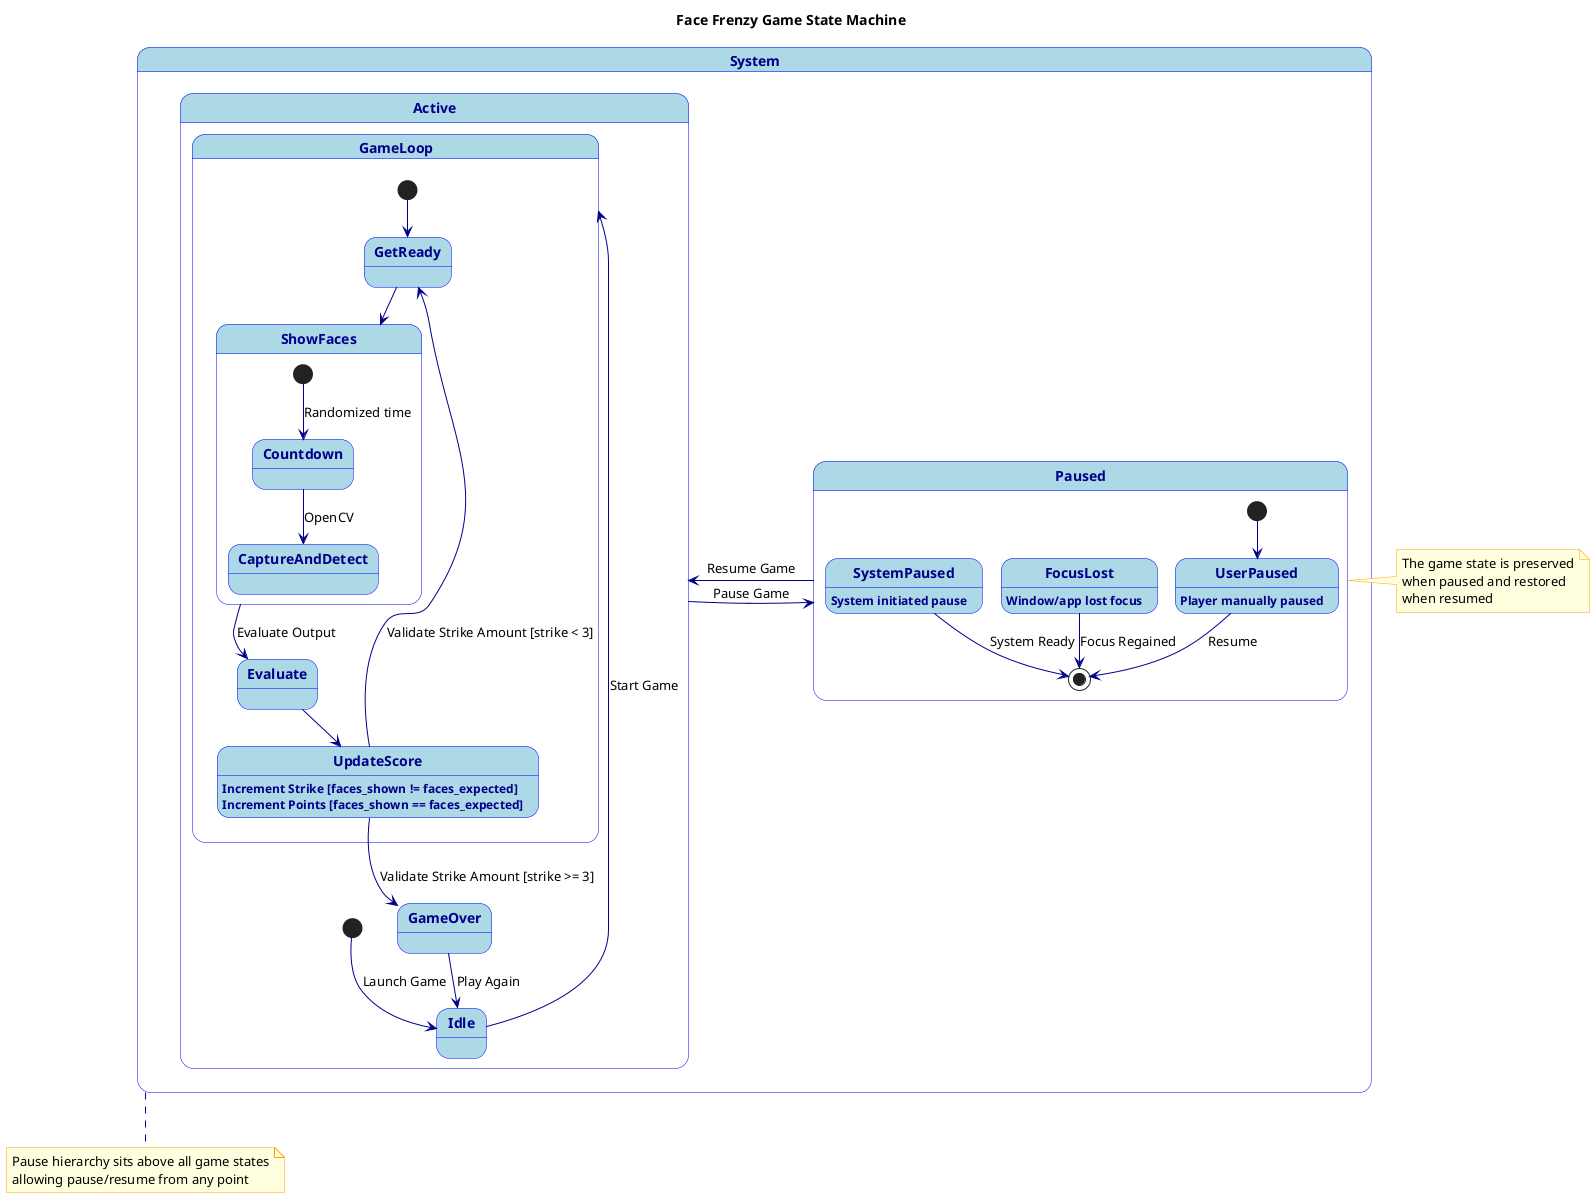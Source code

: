 @startuml Order Processing State Machine

skinparam StateBackgroundColor LightBlue
skinparam StateBorderColor Blue
skinparam ArrowColor DarkBlue
skinparam StateAttributeFontColor DarkBlue
skinparam StateFontStyle bold
skinparam NoteBackgroundColor LightYellow
skinparam NoteBorderColor Orange

title Face Frenzy Game State Machine

' Define the top-level state - the entire system can be Active or Paused
state "System" as System {
    ' Active state contains all the normal game flow
    state "Active" as Active {
        [*] --> Idle : Launch Game
        Idle --> GameLoop: Start Game
        
        state Idle
        state GameLoop {
            [*] --> GetReady
            GetReady --> ShowFaces
            ShowFaces --> Evaluate : Evaluate Output
            Evaluate --> UpdateScore
            UpdateScore --> GetReady : Validate Strike Amount [strike < 3]
        }
        UpdateScore --> GameOver : Validate Strike Amount [strike >= 3]
        
        state ShowFaces {
            [*] --> Countdown : Randomized time
            Countdown --> CaptureAndDetect: OpenCV
        }
        
        state GetReady
        state Countdown
        state CaptureAndDetect
        state UpdateScore : Increment Strike [faces_shown != faces_expected]\nIncrement Points [faces_shown == faces_expected]
        state Evaluate
        state GameOver

        ' Return to idle from game over
        GameOver --> Idle : Play Again
    }
    
    ' Pause state with various pause reasons
    state "Paused" as Paused {
        state "UserPaused" as UserPaused : Player manually paused
        state "SystemPaused" as SystemPaused : System initiated pause
        state "FocusLost" as FocusLost : Window/app lost focus
        
        [*] --> UserPaused
        UserPaused --> [*] : Resume
        SystemPaused --> [*] : System Ready
        FocusLost --> [*] : Focus Regained
    }
    
    ' Transitions between Active and Paused states
    Active -right-> Paused : Pause Game
    Paused -left-> Active : Resume Game
}

note right of Paused
  The game state is preserved
  when paused and restored
  when resumed
end note

note bottom of System
  Pause hierarchy sits above all game states
  allowing pause/resume from any point
end note

@enduml